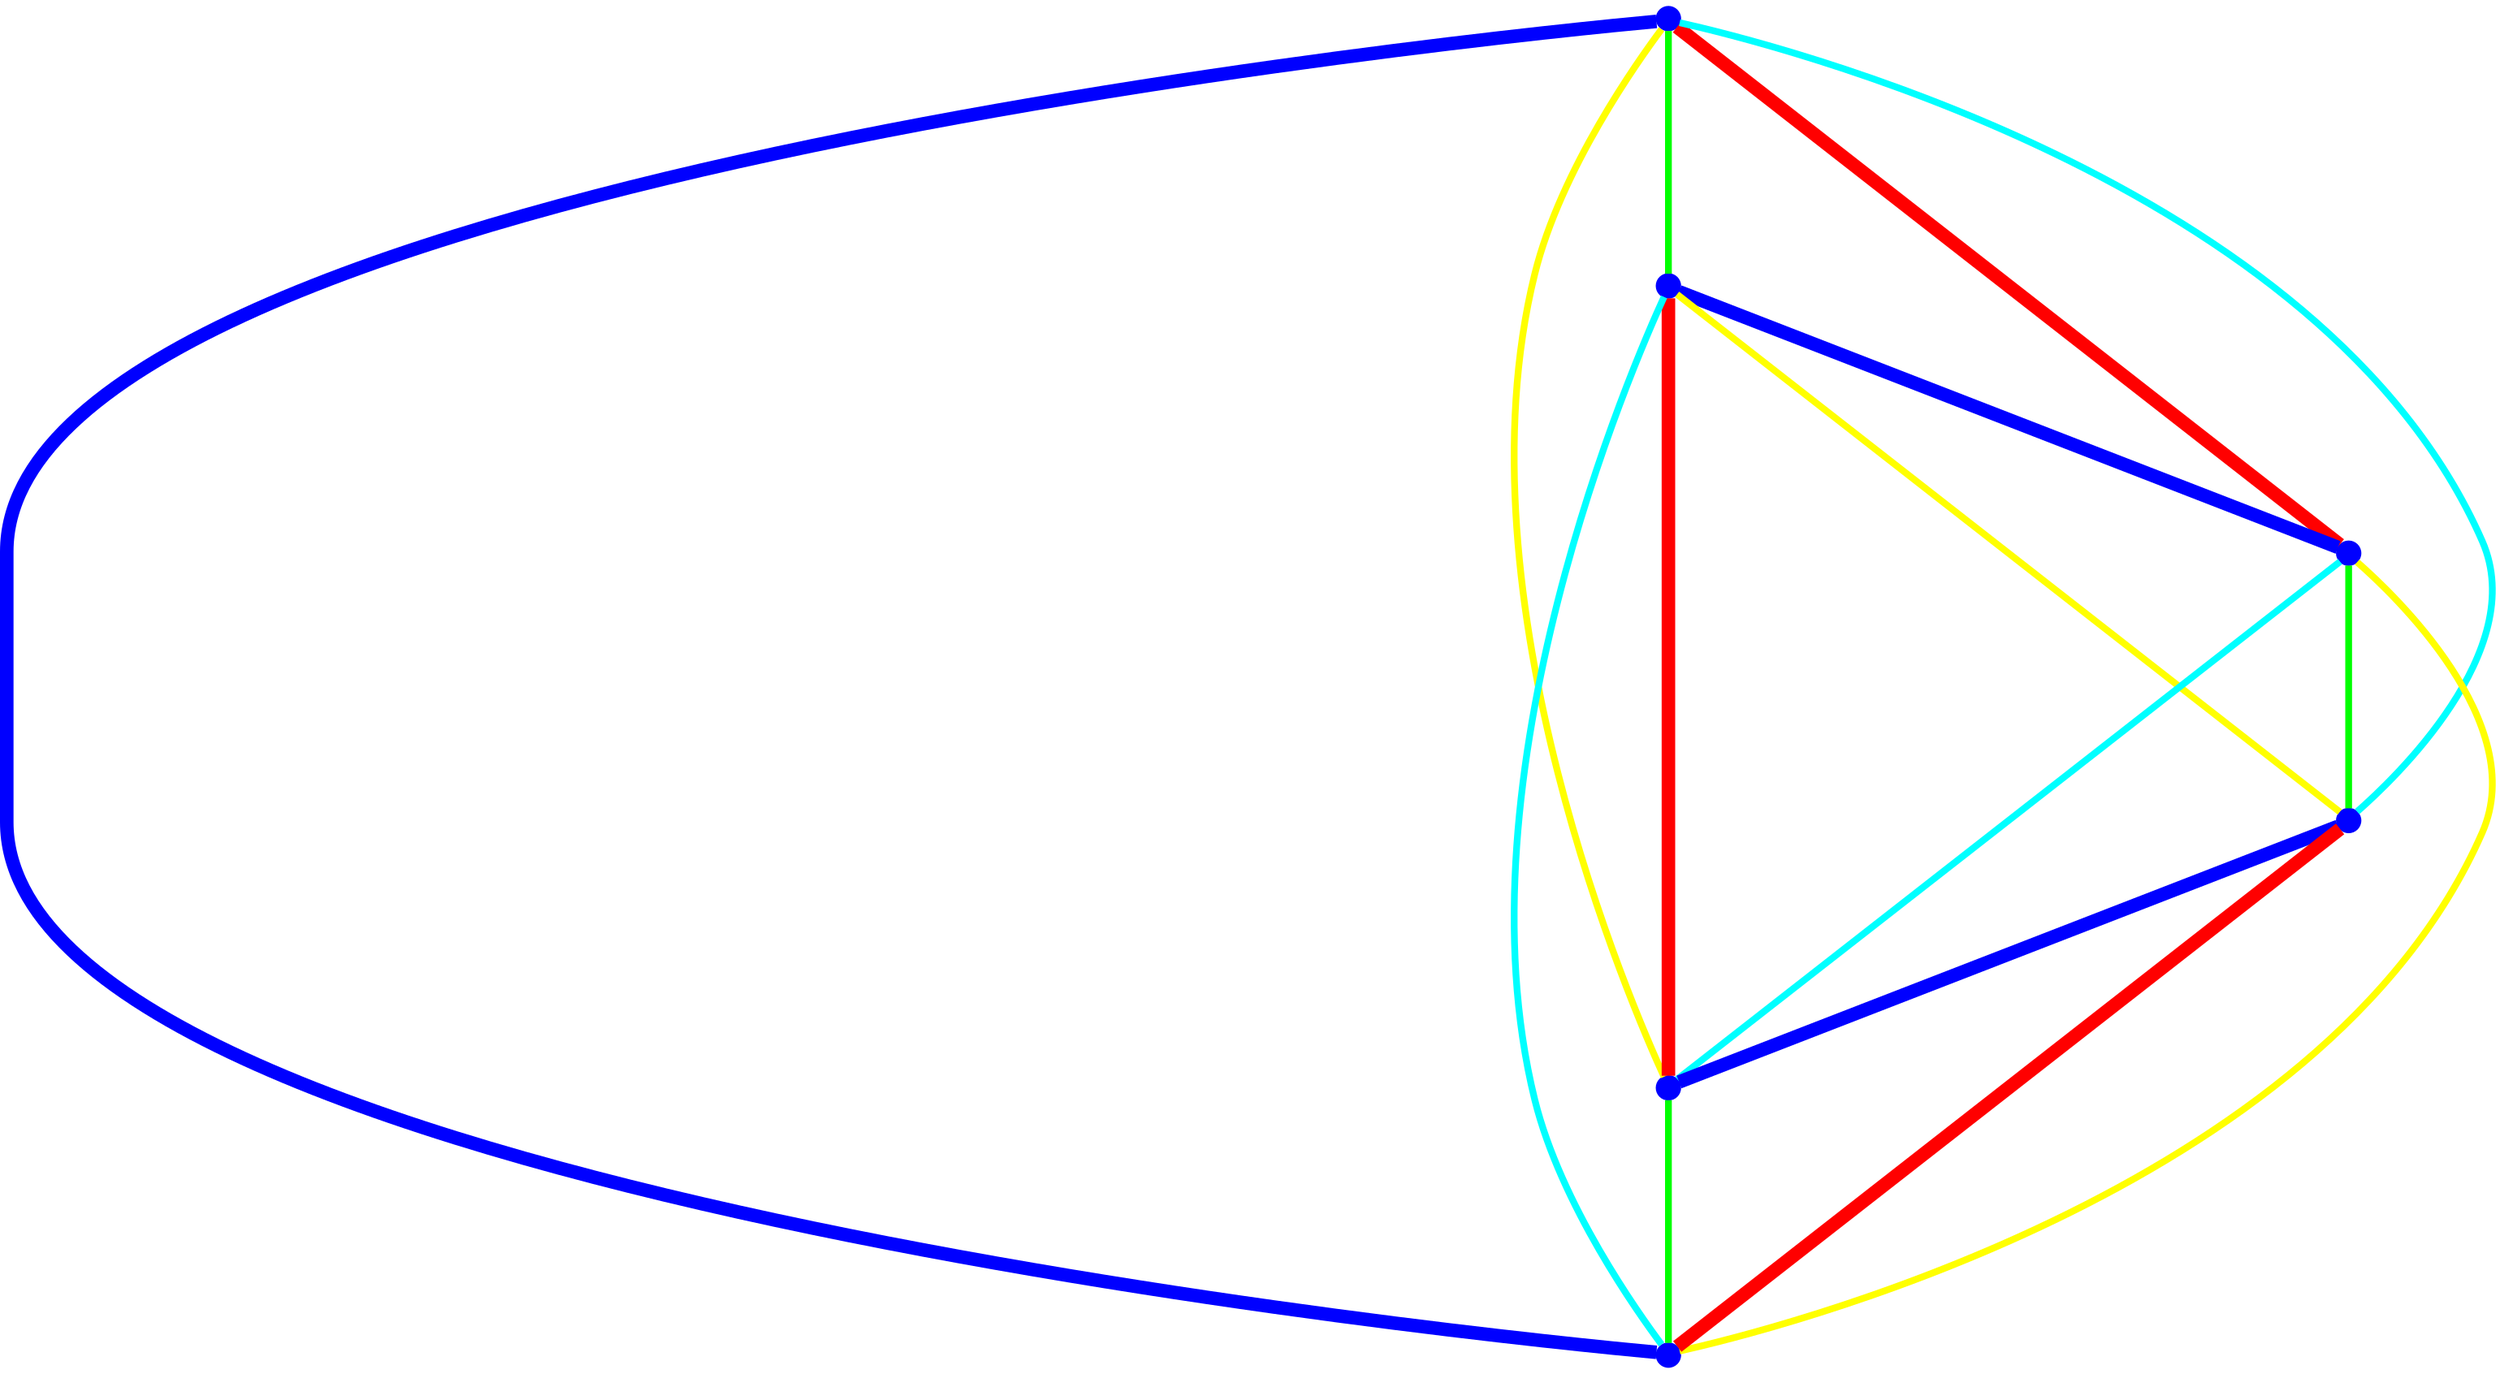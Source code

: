 graph {
ranksep=2
nodesep=2
node [label="" shape=circle style=filled fixedsize=true color=blue fillcolor=blue width=0.2];
"1" -- "2" [style="solid",penwidth="4",color="green"];
"1" -- "3" [style="solid",penwidth="8",color="red"];
"1" -- "4" [style="solid",penwidth="4",color="cyan"];
"1" -- "5" [style="solid",penwidth="4",color="yellow"];
"1" -- "6" [style="solid",penwidth="8",color="blue"];
"2" -- "3" [style="solid",penwidth="8",color="blue"];
"2" -- "4" [style="solid",penwidth="4",color="yellow"];
"2" -- "5" [style="solid",penwidth="8",color="red"];
"2" -- "6" [style="solid",penwidth="4",color="cyan"];
"3" -- "4" [style="solid",penwidth="4",color="green"];
"3" -- "5" [style="solid",penwidth="4",color="cyan"];
"3" -- "6" [style="solid",penwidth="4",color="yellow"];
"4" -- "5" [style="solid",penwidth="8",color="blue"];
"4" -- "6" [style="solid",penwidth="8",color="red"];
"5" -- "6" [style="solid",penwidth="4",color="green"];
}

